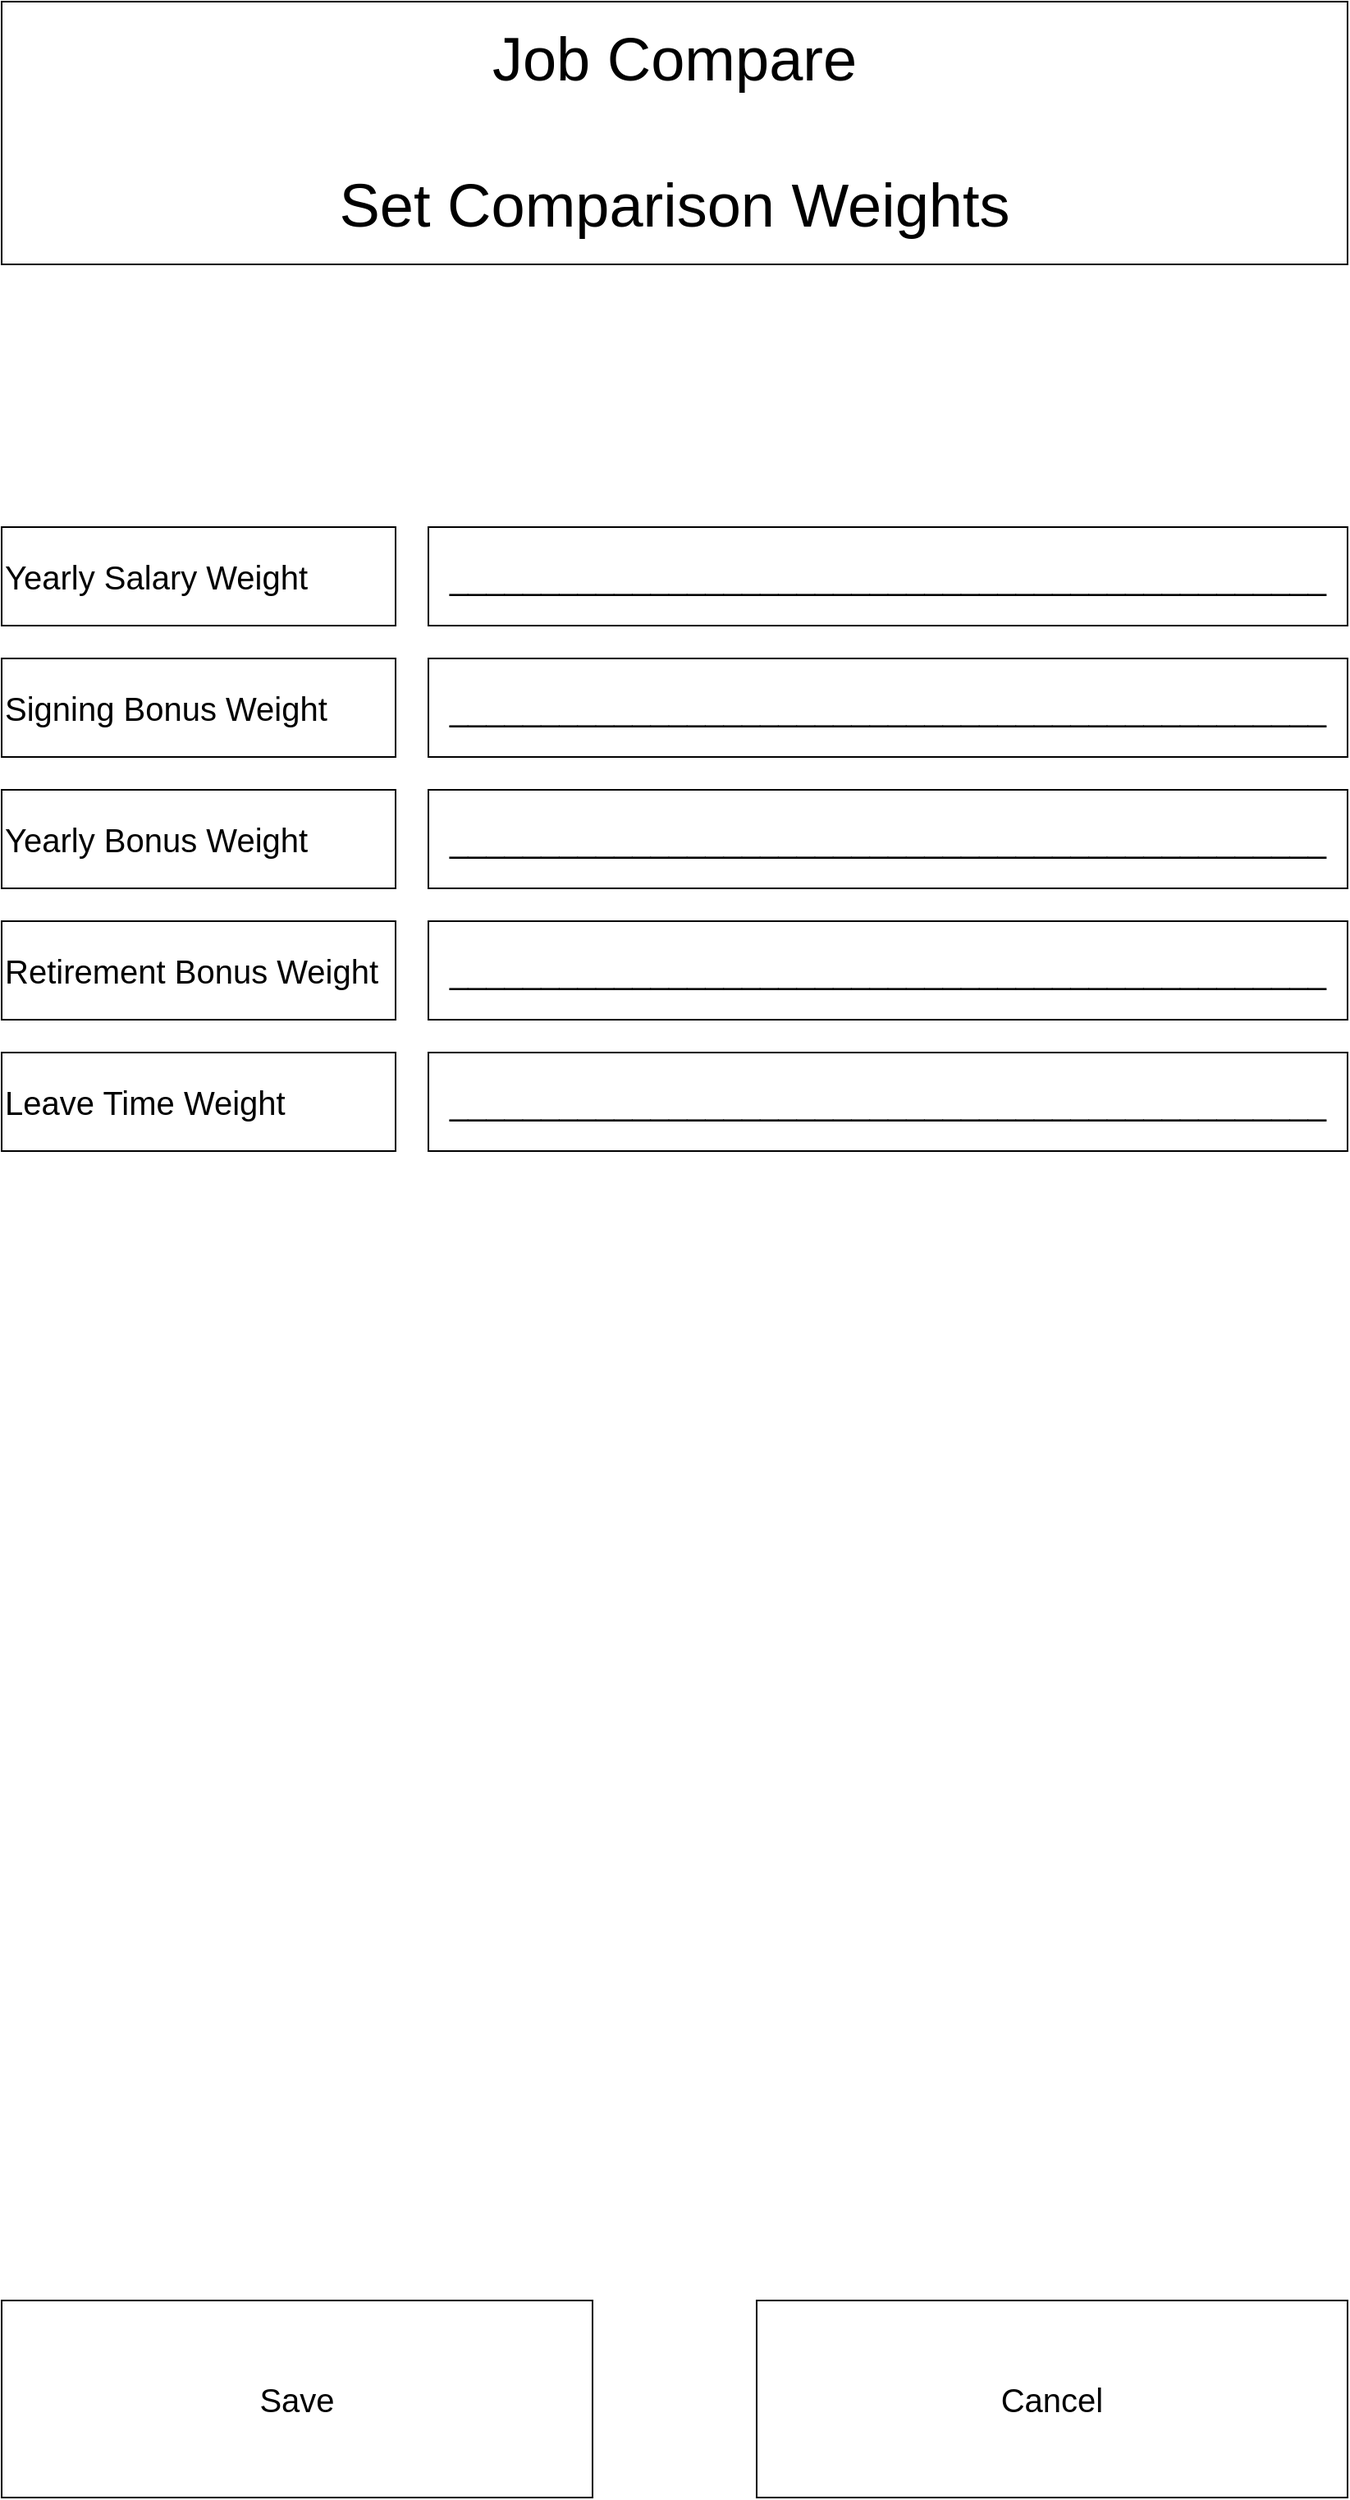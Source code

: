 <mxfile version="13.3.0" type="device"><diagram id="qJNISLE0XWKToNJ9ToZE" name="Page-1"><mxGraphModel dx="1422" dy="753" grid="1" gridSize="10" guides="1" tooltips="1" connect="1" arrows="1" fold="1" page="1" pageScale="1" pageWidth="900" pageHeight="1600" math="0" shadow="0"><root><mxCell id="0"/><mxCell id="1" parent="0"/><mxCell id="zsjbN4Ya3Y3zWgk7-jWw-1" value="&lt;font style=&quot;font-size: 37px&quot;&gt;Job Compare&lt;br&gt;&lt;br&gt;Set Comparison Weights&lt;/font&gt;" style="rounded=0;whiteSpace=wrap;html=1;" vertex="1" parent="1"><mxGeometry x="40" y="40" width="820" height="160" as="geometry"/></mxCell><mxCell id="zsjbN4Ya3Y3zWgk7-jWw-4" value="&lt;font style=&quot;font-size: 20px&quot;&gt;Yearly Salary Weight&lt;/font&gt;" style="rounded=0;whiteSpace=wrap;html=1;align=left;" vertex="1" parent="1"><mxGeometry x="40" y="360" width="240" height="60" as="geometry"/></mxCell><mxCell id="zsjbN4Ya3Y3zWgk7-jWw-5" value="&lt;span style=&quot;font-size: 20px&quot;&gt;________________________________________________&lt;/span&gt;" style="rounded=0;whiteSpace=wrap;html=1;" vertex="1" parent="1"><mxGeometry x="300" y="360" width="560" height="60" as="geometry"/></mxCell><mxCell id="zsjbN4Ya3Y3zWgk7-jWw-6" value="&lt;font style=&quot;font-size: 20px&quot;&gt;Signing Bonus Weight&lt;/font&gt;" style="rounded=0;whiteSpace=wrap;html=1;align=left;" vertex="1" parent="1"><mxGeometry x="40" y="440" width="240" height="60" as="geometry"/></mxCell><mxCell id="zsjbN4Ya3Y3zWgk7-jWw-7" value="&lt;span style=&quot;font-size: 20px&quot;&gt;________________________________________________&lt;/span&gt;" style="rounded=0;whiteSpace=wrap;html=1;" vertex="1" parent="1"><mxGeometry x="300" y="440" width="560" height="60" as="geometry"/></mxCell><mxCell id="zsjbN4Ya3Y3zWgk7-jWw-8" value="&lt;font style=&quot;font-size: 20px&quot;&gt;Yearly Bonus Weight&lt;/font&gt;" style="rounded=0;whiteSpace=wrap;html=1;align=left;" vertex="1" parent="1"><mxGeometry x="40" y="520" width="240" height="60" as="geometry"/></mxCell><mxCell id="zsjbN4Ya3Y3zWgk7-jWw-9" value="&lt;span style=&quot;font-size: 20px&quot;&gt;________________________________________________&lt;/span&gt;" style="rounded=0;whiteSpace=wrap;html=1;" vertex="1" parent="1"><mxGeometry x="300" y="520" width="560" height="60" as="geometry"/></mxCell><mxCell id="zsjbN4Ya3Y3zWgk7-jWw-10" value="&lt;font style=&quot;font-size: 20px&quot;&gt;Retirement Bonus Weight&lt;/font&gt;" style="rounded=0;whiteSpace=wrap;html=1;align=left;" vertex="1" parent="1"><mxGeometry x="40" y="600" width="240" height="60" as="geometry"/></mxCell><mxCell id="zsjbN4Ya3Y3zWgk7-jWw-11" value="&lt;span style=&quot;font-size: 20px&quot;&gt;________________________________________________&lt;/span&gt;" style="rounded=0;whiteSpace=wrap;html=1;" vertex="1" parent="1"><mxGeometry x="300" y="600" width="560" height="60" as="geometry"/></mxCell><mxCell id="zsjbN4Ya3Y3zWgk7-jWw-12" value="&lt;span style=&quot;font-size: 20px&quot;&gt;Leave Time Weight&lt;/span&gt;" style="rounded=0;whiteSpace=wrap;html=1;align=left;" vertex="1" parent="1"><mxGeometry x="40" y="680" width="240" height="60" as="geometry"/></mxCell><mxCell id="zsjbN4Ya3Y3zWgk7-jWw-13" value="&lt;span style=&quot;font-size: 20px&quot;&gt;________________________________________________&lt;/span&gt;" style="rounded=0;whiteSpace=wrap;html=1;" vertex="1" parent="1"><mxGeometry x="300" y="680" width="560" height="60" as="geometry"/></mxCell><mxCell id="zsjbN4Ya3Y3zWgk7-jWw-14" value="&lt;font style=&quot;font-size: 20px&quot;&gt;Save&lt;/font&gt;" style="rounded=0;whiteSpace=wrap;html=1;" vertex="1" parent="1"><mxGeometry x="40" y="1440" width="360" height="120" as="geometry"/></mxCell><mxCell id="zsjbN4Ya3Y3zWgk7-jWw-15" value="&lt;font style=&quot;font-size: 20px&quot;&gt;Cancel&lt;/font&gt;" style="rounded=0;whiteSpace=wrap;html=1;" vertex="1" parent="1"><mxGeometry x="500" y="1440" width="360" height="120" as="geometry"/></mxCell></root></mxGraphModel></diagram></mxfile>